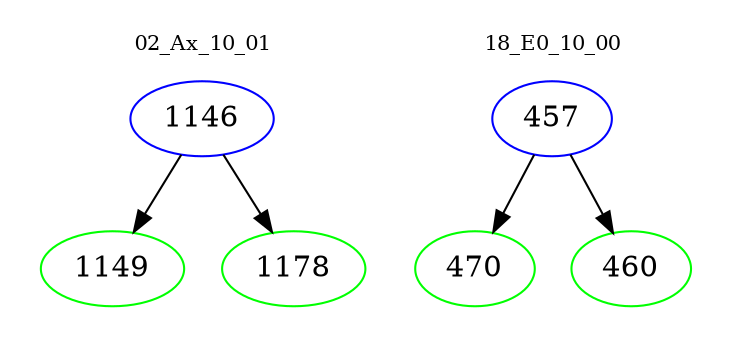 digraph{
subgraph cluster_0 {
color = white
label = "02_Ax_10_01";
fontsize=10;
T0_1146 [label="1146", color="blue"]
T0_1146 -> T0_1149 [color="black"]
T0_1149 [label="1149", color="green"]
T0_1146 -> T0_1178 [color="black"]
T0_1178 [label="1178", color="green"]
}
subgraph cluster_1 {
color = white
label = "18_E0_10_00";
fontsize=10;
T1_457 [label="457", color="blue"]
T1_457 -> T1_470 [color="black"]
T1_470 [label="470", color="green"]
T1_457 -> T1_460 [color="black"]
T1_460 [label="460", color="green"]
}
}
